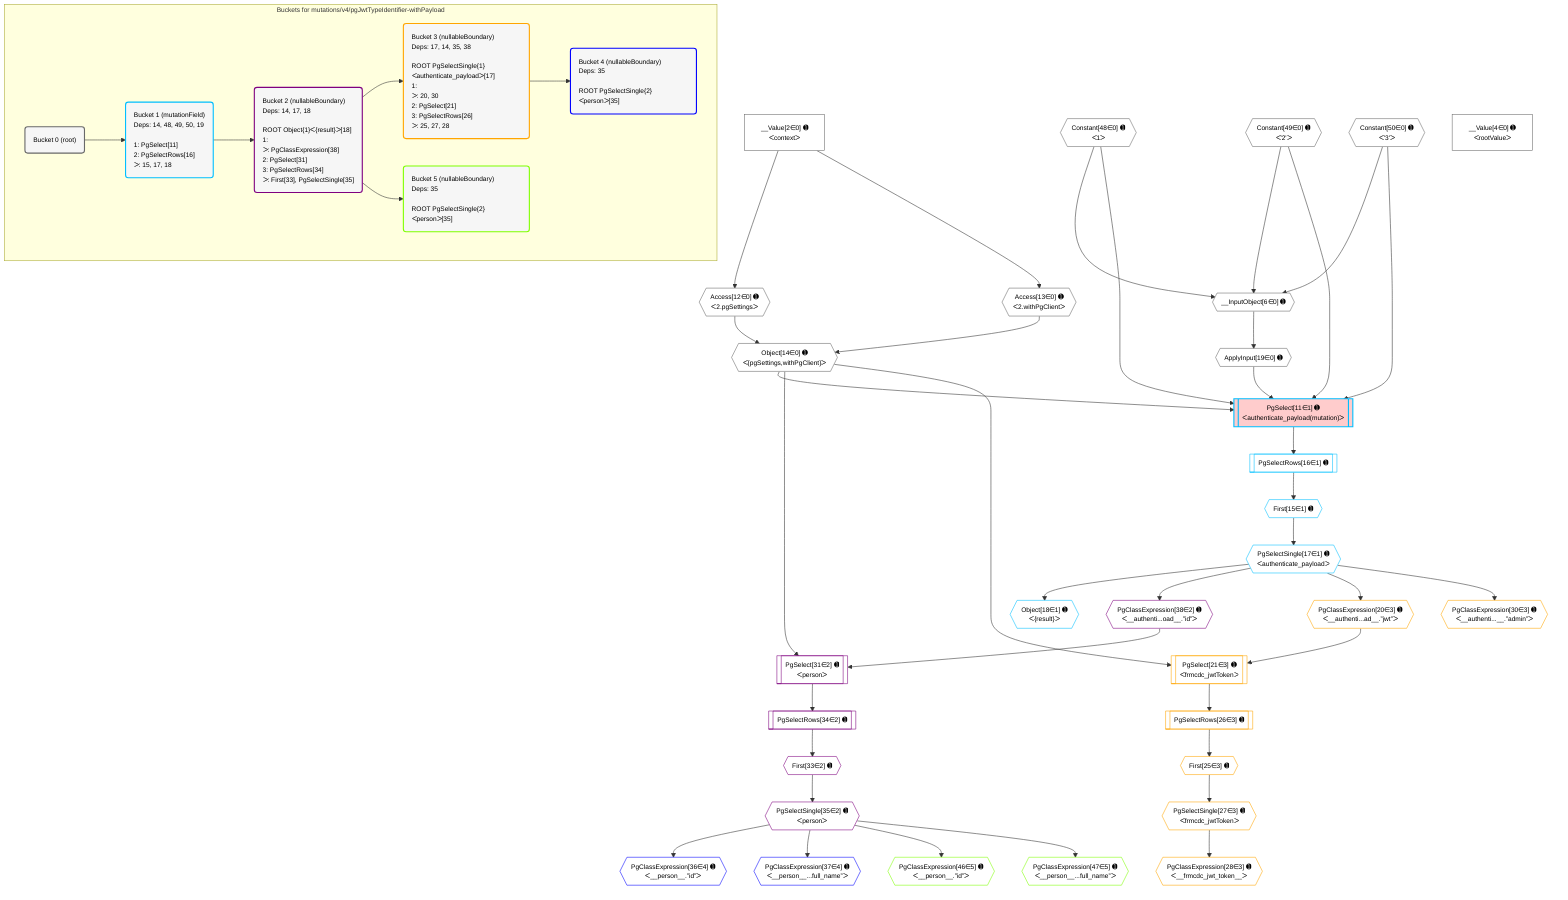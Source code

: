 %%{init: {'themeVariables': { 'fontSize': '12px'}}}%%
graph TD
    classDef path fill:#eee,stroke:#000,color:#000
    classDef plan fill:#fff,stroke-width:1px,color:#000
    classDef itemplan fill:#fff,stroke-width:2px,color:#000
    classDef unbatchedplan fill:#dff,stroke-width:1px,color:#000
    classDef sideeffectplan fill:#fcc,stroke-width:2px,color:#000
    classDef bucket fill:#f6f6f6,color:#000,stroke-width:2px,text-align:left


    %% plan dependencies
    __InputObject6{{"__InputObject[6∈0] ➊"}}:::plan
    Constant48{{"Constant[48∈0] ➊<br />ᐸ1ᐳ"}}:::plan
    Constant49{{"Constant[49∈0] ➊<br />ᐸ'2'ᐳ"}}:::plan
    Constant50{{"Constant[50∈0] ➊<br />ᐸ'3'ᐳ"}}:::plan
    Constant48 & Constant49 & Constant50 --> __InputObject6
    Object14{{"Object[14∈0] ➊<br />ᐸ{pgSettings,withPgClient}ᐳ"}}:::plan
    Access12{{"Access[12∈0] ➊<br />ᐸ2.pgSettingsᐳ"}}:::plan
    Access13{{"Access[13∈0] ➊<br />ᐸ2.withPgClientᐳ"}}:::plan
    Access12 & Access13 --> Object14
    __Value2["__Value[2∈0] ➊<br />ᐸcontextᐳ"]:::plan
    __Value2 --> Access12
    __Value2 --> Access13
    ApplyInput19{{"ApplyInput[19∈0] ➊"}}:::plan
    __InputObject6 --> ApplyInput19
    __Value4["__Value[4∈0] ➊<br />ᐸrootValueᐳ"]:::plan
    PgSelect11[["PgSelect[11∈1] ➊<br />ᐸauthenticate_payload(mutation)ᐳ"]]:::sideeffectplan
    Object14 & Constant48 & Constant49 & Constant50 & ApplyInput19 --> PgSelect11
    First15{{"First[15∈1] ➊"}}:::plan
    PgSelectRows16[["PgSelectRows[16∈1] ➊"]]:::plan
    PgSelectRows16 --> First15
    PgSelect11 --> PgSelectRows16
    PgSelectSingle17{{"PgSelectSingle[17∈1] ➊<br />ᐸauthenticate_payloadᐳ"}}:::plan
    First15 --> PgSelectSingle17
    Object18{{"Object[18∈1] ➊<br />ᐸ{result}ᐳ"}}:::plan
    PgSelectSingle17 --> Object18
    PgSelect31[["PgSelect[31∈2] ➊<br />ᐸpersonᐳ"]]:::plan
    PgClassExpression38{{"PgClassExpression[38∈2] ➊<br />ᐸ__authenti...oad__.”id”ᐳ"}}:::plan
    Object14 & PgClassExpression38 --> PgSelect31
    First33{{"First[33∈2] ➊"}}:::plan
    PgSelectRows34[["PgSelectRows[34∈2] ➊"]]:::plan
    PgSelectRows34 --> First33
    PgSelect31 --> PgSelectRows34
    PgSelectSingle35{{"PgSelectSingle[35∈2] ➊<br />ᐸpersonᐳ"}}:::plan
    First33 --> PgSelectSingle35
    PgSelectSingle17 --> PgClassExpression38
    PgSelect21[["PgSelect[21∈3] ➊<br />ᐸfrmcdc_jwtTokenᐳ"]]:::plan
    PgClassExpression20{{"PgClassExpression[20∈3] ➊<br />ᐸ__authenti...ad__.”jwt”ᐳ"}}:::plan
    Object14 & PgClassExpression20 --> PgSelect21
    PgSelectSingle17 --> PgClassExpression20
    First25{{"First[25∈3] ➊"}}:::plan
    PgSelectRows26[["PgSelectRows[26∈3] ➊"]]:::plan
    PgSelectRows26 --> First25
    PgSelect21 --> PgSelectRows26
    PgSelectSingle27{{"PgSelectSingle[27∈3] ➊<br />ᐸfrmcdc_jwtTokenᐳ"}}:::plan
    First25 --> PgSelectSingle27
    PgClassExpression28{{"PgClassExpression[28∈3] ➊<br />ᐸ__frmcdc_jwt_token__ᐳ"}}:::plan
    PgSelectSingle27 --> PgClassExpression28
    PgClassExpression30{{"PgClassExpression[30∈3] ➊<br />ᐸ__authenti...__.”admin”ᐳ"}}:::plan
    PgSelectSingle17 --> PgClassExpression30
    PgClassExpression36{{"PgClassExpression[36∈4] ➊<br />ᐸ__person__.”id”ᐳ"}}:::plan
    PgSelectSingle35 --> PgClassExpression36
    PgClassExpression37{{"PgClassExpression[37∈4] ➊<br />ᐸ__person__...full_name”ᐳ"}}:::plan
    PgSelectSingle35 --> PgClassExpression37
    PgClassExpression46{{"PgClassExpression[46∈5] ➊<br />ᐸ__person__.”id”ᐳ"}}:::plan
    PgSelectSingle35 --> PgClassExpression46
    PgClassExpression47{{"PgClassExpression[47∈5] ➊<br />ᐸ__person__...full_name”ᐳ"}}:::plan
    PgSelectSingle35 --> PgClassExpression47

    %% define steps

    subgraph "Buckets for mutations/v4/pgJwtTypeIdentifier-withPayload"
    Bucket0("Bucket 0 (root)"):::bucket
    classDef bucket0 stroke:#696969
    class Bucket0,__Value2,__Value4,__InputObject6,Access12,Access13,Object14,ApplyInput19,Constant48,Constant49,Constant50 bucket0
    Bucket1("Bucket 1 (mutationField)<br />Deps: 14, 48, 49, 50, 19<br /><br />1: PgSelect[11]<br />2: PgSelectRows[16]<br />ᐳ: 15, 17, 18"):::bucket
    classDef bucket1 stroke:#00bfff
    class Bucket1,PgSelect11,First15,PgSelectRows16,PgSelectSingle17,Object18 bucket1
    Bucket2("Bucket 2 (nullableBoundary)<br />Deps: 14, 17, 18<br /><br />ROOT Object{1}ᐸ{result}ᐳ[18]<br />1: <br />ᐳ: PgClassExpression[38]<br />2: PgSelect[31]<br />3: PgSelectRows[34]<br />ᐳ: First[33], PgSelectSingle[35]"):::bucket
    classDef bucket2 stroke:#7f007f
    class Bucket2,PgSelect31,First33,PgSelectRows34,PgSelectSingle35,PgClassExpression38 bucket2
    Bucket3("Bucket 3 (nullableBoundary)<br />Deps: 17, 14, 35, 38<br /><br />ROOT PgSelectSingle{1}ᐸauthenticate_payloadᐳ[17]<br />1: <br />ᐳ: 20, 30<br />2: PgSelect[21]<br />3: PgSelectRows[26]<br />ᐳ: 25, 27, 28"):::bucket
    classDef bucket3 stroke:#ffa500
    class Bucket3,PgClassExpression20,PgSelect21,First25,PgSelectRows26,PgSelectSingle27,PgClassExpression28,PgClassExpression30 bucket3
    Bucket4("Bucket 4 (nullableBoundary)<br />Deps: 35<br /><br />ROOT PgSelectSingle{2}ᐸpersonᐳ[35]"):::bucket
    classDef bucket4 stroke:#0000ff
    class Bucket4,PgClassExpression36,PgClassExpression37 bucket4
    Bucket5("Bucket 5 (nullableBoundary)<br />Deps: 35<br /><br />ROOT PgSelectSingle{2}ᐸpersonᐳ[35]"):::bucket
    classDef bucket5 stroke:#7fff00
    class Bucket5,PgClassExpression46,PgClassExpression47 bucket5
    Bucket0 --> Bucket1
    Bucket1 --> Bucket2
    Bucket2 --> Bucket3 & Bucket5
    Bucket3 --> Bucket4
    end